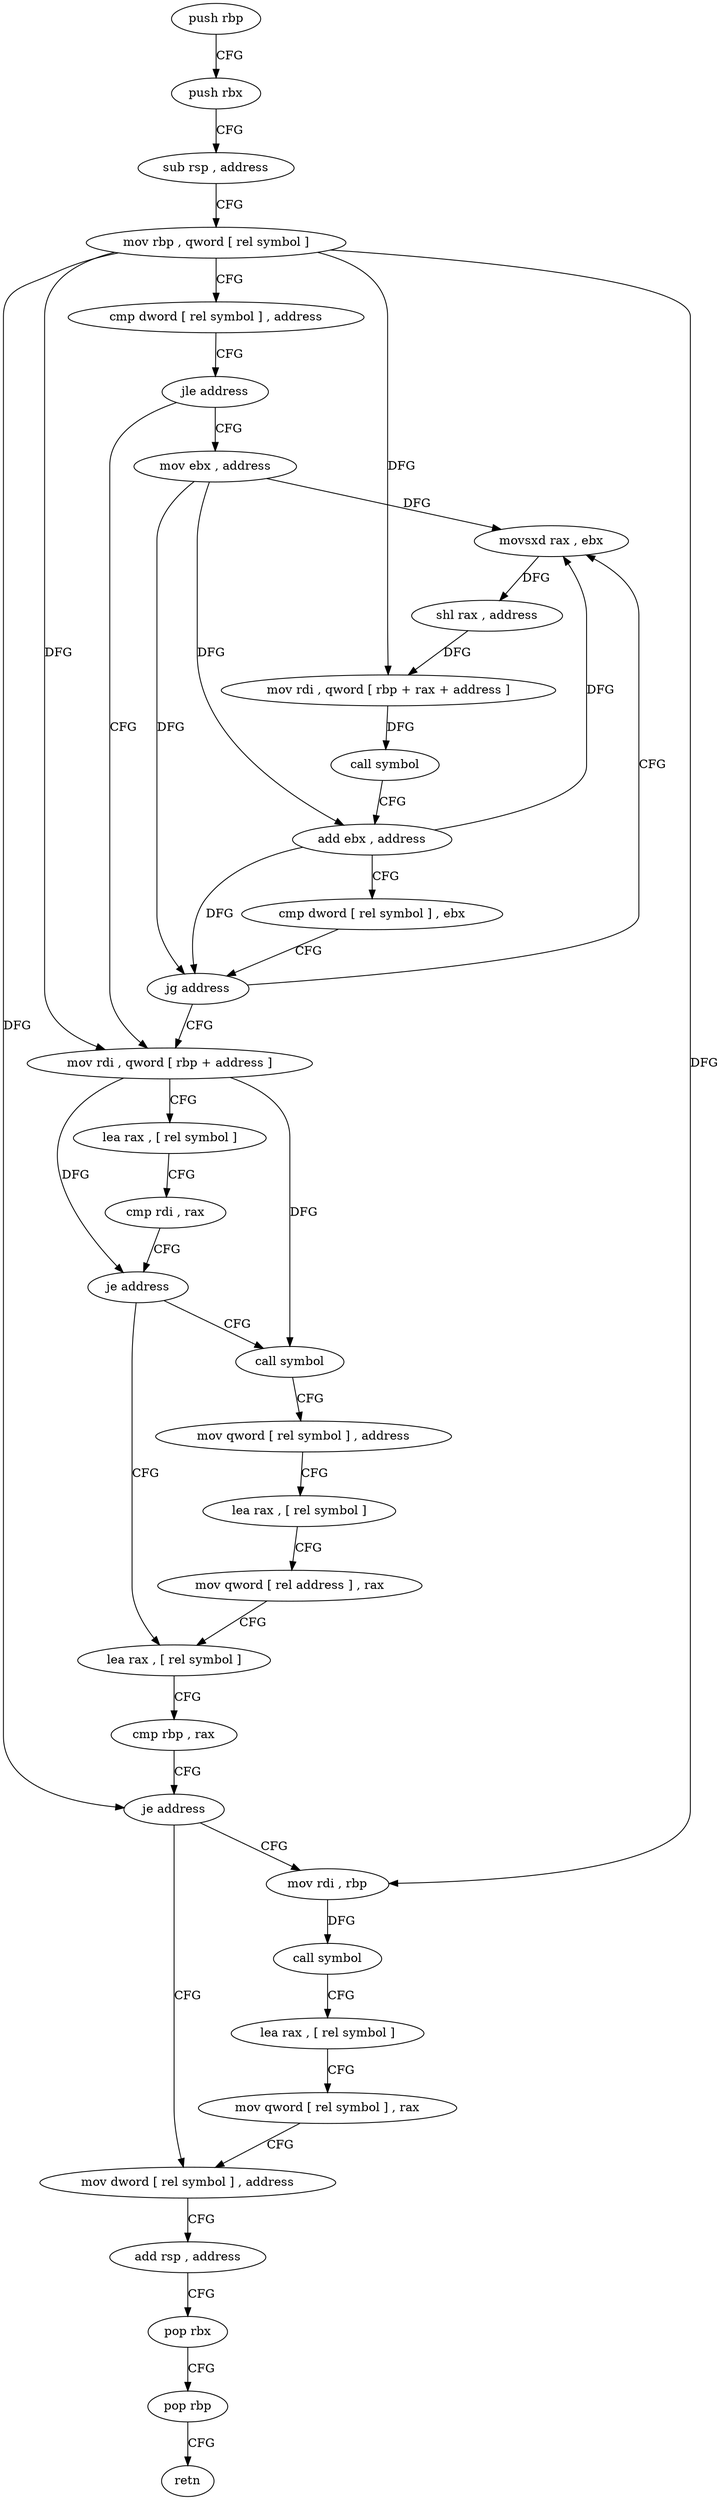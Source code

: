digraph "func" {
"4228103" [label = "push rbp" ]
"4228104" [label = "push rbx" ]
"4228105" [label = "sub rsp , address" ]
"4228109" [label = "mov rbp , qword [ rel symbol ]" ]
"4228116" [label = "cmp dword [ rel symbol ] , address" ]
"4228123" [label = "jle address" ]
"4228158" [label = "mov rdi , qword [ rbp + address ]" ]
"4228125" [label = "mov ebx , address" ]
"4228162" [label = "lea rax , [ rel symbol ]" ]
"4228169" [label = "cmp rdi , rax" ]
"4228172" [label = "je address" ]
"4228204" [label = "lea rax , [ rel symbol ]" ]
"4228174" [label = "call symbol" ]
"4228130" [label = "movsxd rax , ebx" ]
"4228211" [label = "cmp rbp , rax" ]
"4228214" [label = "je address" ]
"4228238" [label = "mov dword [ rel symbol ] , address" ]
"4228216" [label = "mov rdi , rbp" ]
"4228179" [label = "mov qword [ rel symbol ] , address" ]
"4228190" [label = "lea rax , [ rel symbol ]" ]
"4228197" [label = "mov qword [ rel address ] , rax" ]
"4228133" [label = "shl rax , address" ]
"4228137" [label = "mov rdi , qword [ rbp + rax + address ]" ]
"4228142" [label = "call symbol" ]
"4228147" [label = "add ebx , address" ]
"4228150" [label = "cmp dword [ rel symbol ] , ebx" ]
"4228156" [label = "jg address" ]
"4228248" [label = "add rsp , address" ]
"4228252" [label = "pop rbx" ]
"4228253" [label = "pop rbp" ]
"4228254" [label = "retn" ]
"4228219" [label = "call symbol" ]
"4228224" [label = "lea rax , [ rel symbol ]" ]
"4228231" [label = "mov qword [ rel symbol ] , rax" ]
"4228103" -> "4228104" [ label = "CFG" ]
"4228104" -> "4228105" [ label = "CFG" ]
"4228105" -> "4228109" [ label = "CFG" ]
"4228109" -> "4228116" [ label = "CFG" ]
"4228109" -> "4228158" [ label = "DFG" ]
"4228109" -> "4228214" [ label = "DFG" ]
"4228109" -> "4228137" [ label = "DFG" ]
"4228109" -> "4228216" [ label = "DFG" ]
"4228116" -> "4228123" [ label = "CFG" ]
"4228123" -> "4228158" [ label = "CFG" ]
"4228123" -> "4228125" [ label = "CFG" ]
"4228158" -> "4228162" [ label = "CFG" ]
"4228158" -> "4228172" [ label = "DFG" ]
"4228158" -> "4228174" [ label = "DFG" ]
"4228125" -> "4228130" [ label = "DFG" ]
"4228125" -> "4228147" [ label = "DFG" ]
"4228125" -> "4228156" [ label = "DFG" ]
"4228162" -> "4228169" [ label = "CFG" ]
"4228169" -> "4228172" [ label = "CFG" ]
"4228172" -> "4228204" [ label = "CFG" ]
"4228172" -> "4228174" [ label = "CFG" ]
"4228204" -> "4228211" [ label = "CFG" ]
"4228174" -> "4228179" [ label = "CFG" ]
"4228130" -> "4228133" [ label = "DFG" ]
"4228211" -> "4228214" [ label = "CFG" ]
"4228214" -> "4228238" [ label = "CFG" ]
"4228214" -> "4228216" [ label = "CFG" ]
"4228238" -> "4228248" [ label = "CFG" ]
"4228216" -> "4228219" [ label = "DFG" ]
"4228179" -> "4228190" [ label = "CFG" ]
"4228190" -> "4228197" [ label = "CFG" ]
"4228197" -> "4228204" [ label = "CFG" ]
"4228133" -> "4228137" [ label = "DFG" ]
"4228137" -> "4228142" [ label = "DFG" ]
"4228142" -> "4228147" [ label = "CFG" ]
"4228147" -> "4228150" [ label = "CFG" ]
"4228147" -> "4228130" [ label = "DFG" ]
"4228147" -> "4228156" [ label = "DFG" ]
"4228150" -> "4228156" [ label = "CFG" ]
"4228156" -> "4228130" [ label = "CFG" ]
"4228156" -> "4228158" [ label = "CFG" ]
"4228248" -> "4228252" [ label = "CFG" ]
"4228252" -> "4228253" [ label = "CFG" ]
"4228253" -> "4228254" [ label = "CFG" ]
"4228219" -> "4228224" [ label = "CFG" ]
"4228224" -> "4228231" [ label = "CFG" ]
"4228231" -> "4228238" [ label = "CFG" ]
}

